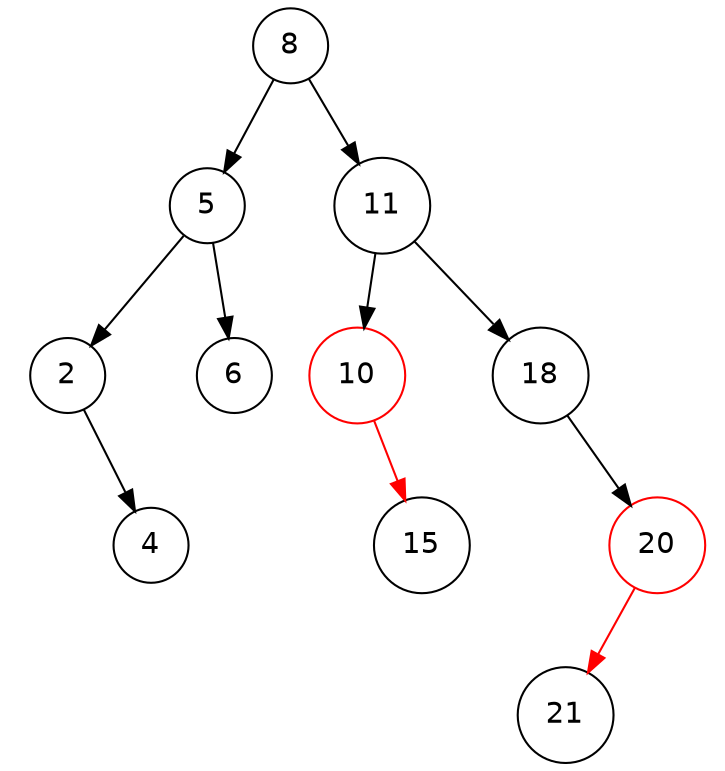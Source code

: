 digraph G {
	graph [fontname = "Helvetica"];
	node [fontname = "Helvetica",shape=circle];
	edge [fontname = "Helvetica"];

	8 -> 5;
	m8 [label="", width=0.1, style=invis];
	8 -> m8 [style=invis];
	8 -> 11;
	{rank=same 5 -> m8 -> 11 [style=invis]};

	5 -> 2;
	m5 [label="", width=0.1, style=invis];
	5 -> m5 [style=invis];
	5 -> 6;
	{rank=same 2 -> m5 -> 6 [style=invis]};

	l2 [label="", width=0.1, style=invis];
	2 -> l2 [style=invis];
	m2 [label="", width=0.1, style=invis];
	2 -> m2 [style=invis];
	2 -> 4;
	{rank=same l2 -> m2 -> 4 [style=invis]};

	10 [color=red];
	11 -> 10;
	m11 [label="", width=0.1, style=invis];
	11 -> m11 [style=invis];
	11 -> 18;
	{rank=same 10 -> m11 -> 18 [style=invis]};

	l10 [label="", width=0.1, style=invis];
	10 -> l10 [style=invis];
	m10 [label="", width=0.1, style=invis];
	10 -> m10 [style=invis];
	10 -> 15 [color=red];
	{rank=same l10 -> m10 -> 15 [style=invis]};

	l18 [label="", width=0.1, style=invis];
	18 -> l18 [style=invis];
	m18 [label="", width=0.1, style=invis];
	18 -> m18 [style=invis];
	18 -> 20;
	{rank=same l18 -> m18 -> 20 [style=invis]};

	20 [color=red];
	20 -> 21 [color=red];
	m20 [label="", width=0.1, style=invis];
	20 -> m20 [style=invis];
	r20 [label="", width=0.1, style=invis];
	20 -> r20 [style=invis];
	{rank=same 21 -> m20 -> r20 [style=invis]};
}
